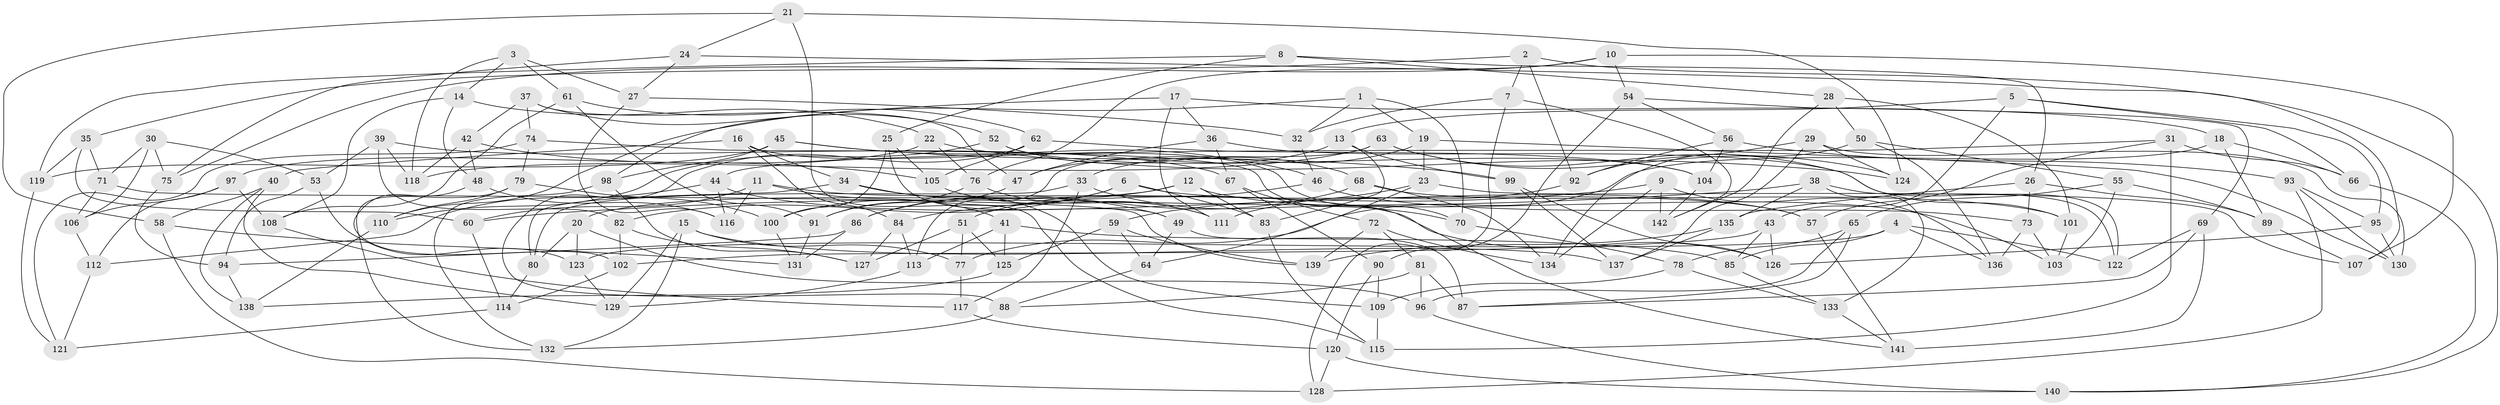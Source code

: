 // coarse degree distribution, {4: 0.5555555555555556, 6: 0.42424242424242425, 5: 0.010101010101010102, 3: 0.010101010101010102}
// Generated by graph-tools (version 1.1) at 2025/24/03/03/25 07:24:25]
// undirected, 142 vertices, 284 edges
graph export_dot {
graph [start="1"]
  node [color=gray90,style=filled];
  1;
  2;
  3;
  4;
  5;
  6;
  7;
  8;
  9;
  10;
  11;
  12;
  13;
  14;
  15;
  16;
  17;
  18;
  19;
  20;
  21;
  22;
  23;
  24;
  25;
  26;
  27;
  28;
  29;
  30;
  31;
  32;
  33;
  34;
  35;
  36;
  37;
  38;
  39;
  40;
  41;
  42;
  43;
  44;
  45;
  46;
  47;
  48;
  49;
  50;
  51;
  52;
  53;
  54;
  55;
  56;
  57;
  58;
  59;
  60;
  61;
  62;
  63;
  64;
  65;
  66;
  67;
  68;
  69;
  70;
  71;
  72;
  73;
  74;
  75;
  76;
  77;
  78;
  79;
  80;
  81;
  82;
  83;
  84;
  85;
  86;
  87;
  88;
  89;
  90;
  91;
  92;
  93;
  94;
  95;
  96;
  97;
  98;
  99;
  100;
  101;
  102;
  103;
  104;
  105;
  106;
  107;
  108;
  109;
  110;
  111;
  112;
  113;
  114;
  115;
  116;
  117;
  118;
  119;
  120;
  121;
  122;
  123;
  124;
  125;
  126;
  127;
  128;
  129;
  130;
  131;
  132;
  133;
  134;
  135;
  136;
  137;
  138;
  139;
  140;
  141;
  142;
  1 -- 70;
  1 -- 19;
  1 -- 110;
  1 -- 32;
  2 -- 140;
  2 -- 35;
  2 -- 7;
  2 -- 92;
  3 -- 61;
  3 -- 14;
  3 -- 118;
  3 -- 27;
  4 -- 123;
  4 -- 85;
  4 -- 122;
  4 -- 136;
  5 -- 95;
  5 -- 13;
  5 -- 43;
  5 -- 66;
  6 -- 57;
  6 -- 83;
  6 -- 82;
  6 -- 100;
  7 -- 142;
  7 -- 32;
  7 -- 128;
  8 -- 119;
  8 -- 25;
  8 -- 28;
  8 -- 26;
  9 -- 142;
  9 -- 84;
  9 -- 136;
  9 -- 134;
  10 -- 76;
  10 -- 107;
  10 -- 75;
  10 -- 54;
  11 -- 116;
  11 -- 41;
  11 -- 60;
  11 -- 126;
  12 -- 103;
  12 -- 20;
  12 -- 83;
  12 -- 86;
  13 -- 47;
  13 -- 83;
  13 -- 99;
  14 -- 108;
  14 -- 22;
  14 -- 48;
  15 -- 132;
  15 -- 129;
  15 -- 77;
  15 -- 137;
  16 -- 84;
  16 -- 40;
  16 -- 34;
  16 -- 70;
  17 -- 111;
  17 -- 18;
  17 -- 36;
  17 -- 98;
  18 -- 66;
  18 -- 77;
  18 -- 89;
  19 -- 33;
  19 -- 23;
  19 -- 130;
  20 -- 80;
  20 -- 123;
  20 -- 96;
  21 -- 124;
  21 -- 58;
  21 -- 115;
  21 -- 24;
  22 -- 124;
  22 -- 76;
  22 -- 97;
  23 -- 59;
  23 -- 64;
  23 -- 107;
  24 -- 107;
  24 -- 75;
  24 -- 27;
  25 -- 100;
  25 -- 105;
  25 -- 49;
  26 -- 73;
  26 -- 89;
  26 -- 135;
  27 -- 32;
  27 -- 116;
  28 -- 142;
  28 -- 50;
  28 -- 101;
  29 -- 92;
  29 -- 130;
  29 -- 137;
  29 -- 124;
  30 -- 106;
  30 -- 75;
  30 -- 71;
  30 -- 53;
  31 -- 115;
  31 -- 57;
  31 -- 44;
  31 -- 66;
  32 -- 46;
  33 -- 80;
  33 -- 70;
  33 -- 117;
  34 -- 49;
  34 -- 80;
  34 -- 109;
  35 -- 71;
  35 -- 60;
  35 -- 119;
  36 -- 47;
  36 -- 122;
  36 -- 67;
  37 -- 52;
  37 -- 47;
  37 -- 42;
  37 -- 74;
  38 -- 135;
  38 -- 133;
  38 -- 122;
  38 -- 60;
  39 -- 67;
  39 -- 53;
  39 -- 82;
  39 -- 118;
  40 -- 58;
  40 -- 138;
  40 -- 129;
  41 -- 113;
  41 -- 85;
  41 -- 125;
  42 -- 118;
  42 -- 105;
  42 -- 48;
  43 -- 102;
  43 -- 85;
  43 -- 126;
  44 -- 57;
  44 -- 116;
  44 -- 112;
  45 -- 98;
  45 -- 46;
  45 -- 99;
  45 -- 119;
  46 -- 51;
  46 -- 73;
  47 -- 91;
  48 -- 116;
  48 -- 102;
  49 -- 64;
  49 -- 87;
  50 -- 55;
  50 -- 136;
  50 -- 134;
  51 -- 77;
  51 -- 125;
  51 -- 127;
  52 -- 104;
  52 -- 68;
  52 -- 110;
  53 -- 94;
  53 -- 123;
  54 -- 69;
  54 -- 56;
  54 -- 90;
  55 -- 65;
  55 -- 89;
  55 -- 103;
  56 -- 93;
  56 -- 92;
  56 -- 104;
  57 -- 141;
  58 -- 128;
  58 -- 131;
  59 -- 139;
  59 -- 64;
  59 -- 125;
  60 -- 114;
  61 -- 91;
  61 -- 62;
  61 -- 108;
  62 -- 105;
  62 -- 88;
  62 -- 104;
  63 -- 113;
  63 -- 124;
  63 -- 118;
  63 -- 101;
  64 -- 88;
  65 -- 96;
  65 -- 87;
  65 -- 78;
  66 -- 140;
  67 -- 90;
  67 -- 72;
  68 -- 86;
  68 -- 134;
  68 -- 101;
  69 -- 122;
  69 -- 141;
  69 -- 87;
  70 -- 78;
  71 -- 139;
  71 -- 106;
  72 -- 134;
  72 -- 81;
  72 -- 139;
  73 -- 103;
  73 -- 136;
  74 -- 79;
  74 -- 141;
  74 -- 121;
  75 -- 94;
  76 -- 111;
  76 -- 91;
  77 -- 117;
  78 -- 133;
  78 -- 109;
  79 -- 132;
  79 -- 110;
  79 -- 100;
  80 -- 114;
  81 -- 87;
  81 -- 96;
  81 -- 88;
  82 -- 127;
  82 -- 102;
  83 -- 115;
  84 -- 113;
  84 -- 127;
  85 -- 133;
  86 -- 131;
  86 -- 94;
  88 -- 132;
  89 -- 107;
  90 -- 120;
  90 -- 109;
  91 -- 131;
  92 -- 111;
  93 -- 128;
  93 -- 130;
  93 -- 95;
  94 -- 138;
  95 -- 130;
  95 -- 126;
  96 -- 140;
  97 -- 112;
  97 -- 108;
  97 -- 106;
  98 -- 132;
  98 -- 127;
  99 -- 137;
  99 -- 126;
  100 -- 131;
  101 -- 103;
  102 -- 114;
  104 -- 142;
  105 -- 111;
  106 -- 112;
  108 -- 117;
  109 -- 115;
  110 -- 138;
  112 -- 121;
  113 -- 129;
  114 -- 121;
  117 -- 120;
  119 -- 121;
  120 -- 140;
  120 -- 128;
  123 -- 129;
  125 -- 138;
  133 -- 141;
  135 -- 137;
  135 -- 139;
}
